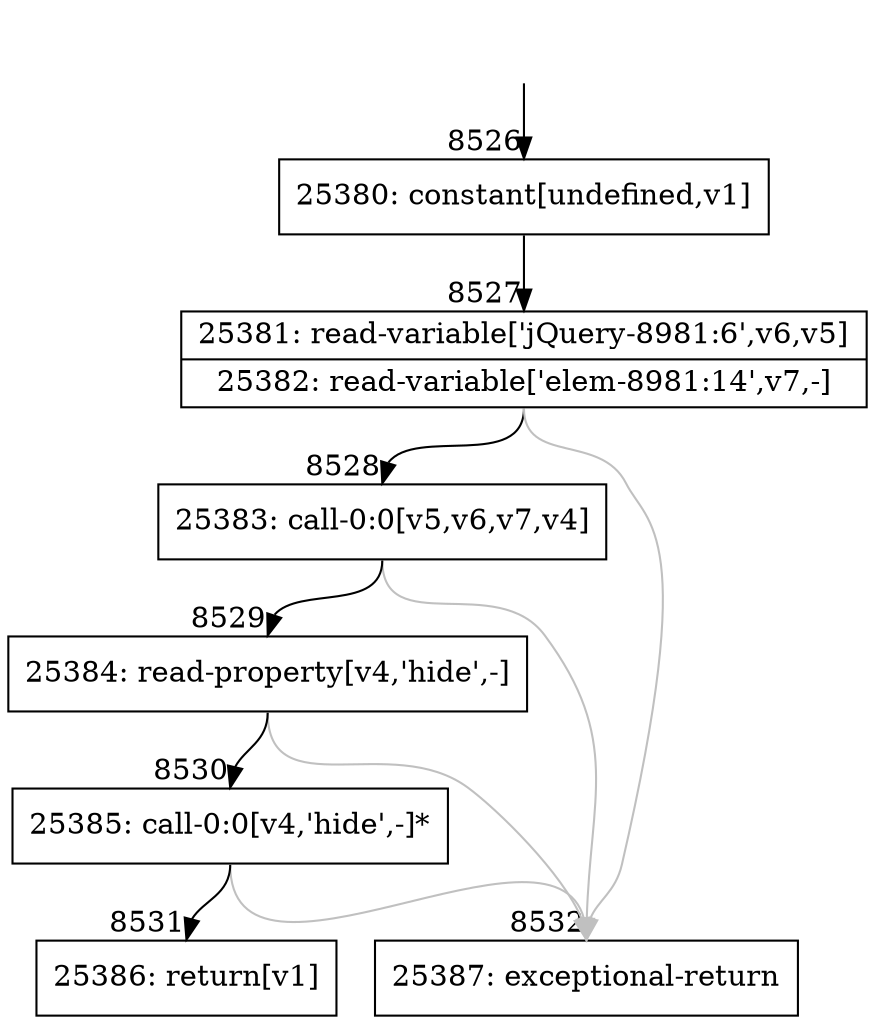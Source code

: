 digraph {
rankdir="TD"
BB_entry531[shape=none,label=""];
BB_entry531 -> BB8526 [tailport=s, headport=n, headlabel="    8526"]
BB8526 [shape=record label="{25380: constant[undefined,v1]}" ] 
BB8526 -> BB8527 [tailport=s, headport=n, headlabel="      8527"]
BB8527 [shape=record label="{25381: read-variable['jQuery-8981:6',v6,v5]|25382: read-variable['elem-8981:14',v7,-]}" ] 
BB8527 -> BB8528 [tailport=s, headport=n, headlabel="      8528"]
BB8527 -> BB8532 [tailport=s, headport=n, color=gray, headlabel="      8532"]
BB8528 [shape=record label="{25383: call-0:0[v5,v6,v7,v4]}" ] 
BB8528 -> BB8529 [tailport=s, headport=n, headlabel="      8529"]
BB8528 -> BB8532 [tailport=s, headport=n, color=gray]
BB8529 [shape=record label="{25384: read-property[v4,'hide',-]}" ] 
BB8529 -> BB8530 [tailport=s, headport=n, headlabel="      8530"]
BB8529 -> BB8532 [tailport=s, headport=n, color=gray]
BB8530 [shape=record label="{25385: call-0:0[v4,'hide',-]*}" ] 
BB8530 -> BB8531 [tailport=s, headport=n, headlabel="      8531"]
BB8530 -> BB8532 [tailport=s, headport=n, color=gray]
BB8531 [shape=record label="{25386: return[v1]}" ] 
BB8532 [shape=record label="{25387: exceptional-return}" ] 
}
